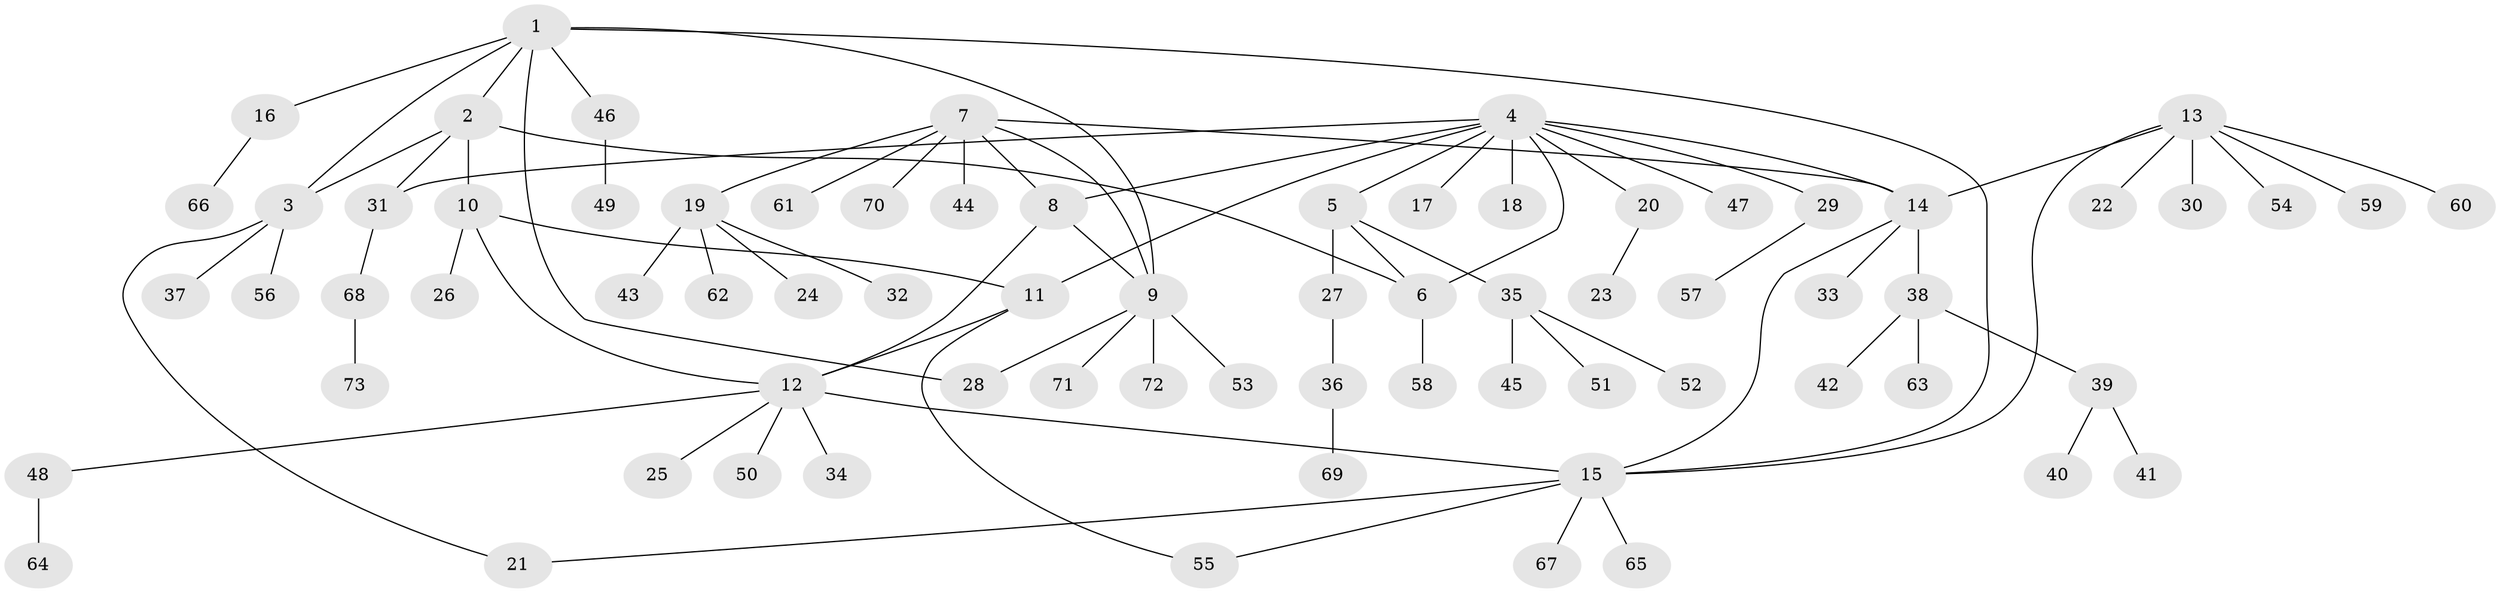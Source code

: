 // Generated by graph-tools (version 1.1) at 2025/26/03/09/25 03:26:40]
// undirected, 73 vertices, 87 edges
graph export_dot {
graph [start="1"]
  node [color=gray90,style=filled];
  1;
  2;
  3;
  4;
  5;
  6;
  7;
  8;
  9;
  10;
  11;
  12;
  13;
  14;
  15;
  16;
  17;
  18;
  19;
  20;
  21;
  22;
  23;
  24;
  25;
  26;
  27;
  28;
  29;
  30;
  31;
  32;
  33;
  34;
  35;
  36;
  37;
  38;
  39;
  40;
  41;
  42;
  43;
  44;
  45;
  46;
  47;
  48;
  49;
  50;
  51;
  52;
  53;
  54;
  55;
  56;
  57;
  58;
  59;
  60;
  61;
  62;
  63;
  64;
  65;
  66;
  67;
  68;
  69;
  70;
  71;
  72;
  73;
  1 -- 2;
  1 -- 3;
  1 -- 9;
  1 -- 15;
  1 -- 16;
  1 -- 28;
  1 -- 46;
  2 -- 3;
  2 -- 6;
  2 -- 10;
  2 -- 31;
  3 -- 21;
  3 -- 37;
  3 -- 56;
  4 -- 5;
  4 -- 6;
  4 -- 8;
  4 -- 11;
  4 -- 14;
  4 -- 17;
  4 -- 18;
  4 -- 20;
  4 -- 29;
  4 -- 31;
  4 -- 47;
  5 -- 6;
  5 -- 27;
  5 -- 35;
  6 -- 58;
  7 -- 8;
  7 -- 9;
  7 -- 14;
  7 -- 19;
  7 -- 44;
  7 -- 61;
  7 -- 70;
  8 -- 9;
  8 -- 12;
  9 -- 28;
  9 -- 53;
  9 -- 71;
  9 -- 72;
  10 -- 11;
  10 -- 12;
  10 -- 26;
  11 -- 12;
  11 -- 55;
  12 -- 15;
  12 -- 25;
  12 -- 34;
  12 -- 48;
  12 -- 50;
  13 -- 14;
  13 -- 15;
  13 -- 22;
  13 -- 30;
  13 -- 54;
  13 -- 59;
  13 -- 60;
  14 -- 15;
  14 -- 33;
  14 -- 38;
  15 -- 21;
  15 -- 55;
  15 -- 65;
  15 -- 67;
  16 -- 66;
  19 -- 24;
  19 -- 32;
  19 -- 43;
  19 -- 62;
  20 -- 23;
  27 -- 36;
  29 -- 57;
  31 -- 68;
  35 -- 45;
  35 -- 51;
  35 -- 52;
  36 -- 69;
  38 -- 39;
  38 -- 42;
  38 -- 63;
  39 -- 40;
  39 -- 41;
  46 -- 49;
  48 -- 64;
  68 -- 73;
}
